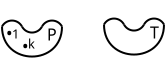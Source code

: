 <?xml version="1.0" encoding="UTF-8"?>
<dia:diagram xmlns:dia="http://www.lysator.liu.se/~alla/dia/">
  <dia:layer name="Background" visible="true">
    <dia:group>
      <dia:object type="Standard - BezierLine" version="0" id="O0">
        <dia:attribute name="obj_pos">
          <dia:point val="4,3"/>
        </dia:attribute>
        <dia:attribute name="obj_bb">
          <dia:rectangle val="3.95,2.95;7.05,3.05"/>
        </dia:attribute>
        <dia:attribute name="bez_points">
          <dia:point val="4,3"/>
          <dia:point val="4,5"/>
          <dia:point val="7,5"/>
          <dia:point val="7,3"/>
        </dia:attribute>
        <dia:attribute name="corner_types">
          <dia:enum val="0"/>
          <dia:enum val="0"/>
        </dia:attribute>
      </dia:object>
      <dia:object type="Standard - Arc" version="0" id="O1">
        <dia:attribute name="obj_pos">
          <dia:point val="5,3"/>
        </dia:attribute>
        <dia:attribute name="obj_bb">
          <dia:rectangle val="4.95,2.95;6.05,3.35"/>
        </dia:attribute>
        <dia:attribute name="conn_endpoints">
          <dia:point val="5,3"/>
          <dia:point val="6,3"/>
        </dia:attribute>
        <dia:attribute name="curve_distance">
          <dia:real val="0.3"/>
        </dia:attribute>
      </dia:object>
      <dia:object type="Standard - Arc" version="0" id="O2">
        <dia:attribute name="obj_pos">
          <dia:point val="4,3"/>
        </dia:attribute>
        <dia:attribute name="obj_bb">
          <dia:rectangle val="3.95,2.65;5.05,3.05"/>
        </dia:attribute>
        <dia:attribute name="conn_endpoints">
          <dia:point val="4,3"/>
          <dia:point val="5,3"/>
        </dia:attribute>
        <dia:attribute name="curve_distance">
          <dia:real val="-0.3"/>
        </dia:attribute>
      </dia:object>
      <dia:object type="Standard - Arc" version="0" id="O3">
        <dia:attribute name="obj_pos">
          <dia:point val="6,3"/>
        </dia:attribute>
        <dia:attribute name="obj_bb">
          <dia:rectangle val="5.95,2.65;7.05,3.05"/>
        </dia:attribute>
        <dia:attribute name="conn_endpoints">
          <dia:point val="6,3"/>
          <dia:point val="7,3"/>
        </dia:attribute>
        <dia:attribute name="curve_distance">
          <dia:real val="-0.3"/>
        </dia:attribute>
      </dia:object>
    </dia:group>
    <dia:group>
      <dia:object type="Standard - BezierLine" version="0" id="O4">
        <dia:attribute name="obj_pos">
          <dia:point val="9.1,2.9"/>
        </dia:attribute>
        <dia:attribute name="obj_bb">
          <dia:rectangle val="9.05,2.85;12.15,2.95"/>
        </dia:attribute>
        <dia:attribute name="bez_points">
          <dia:point val="9.1,2.9"/>
          <dia:point val="9.1,4.9"/>
          <dia:point val="12.1,4.9"/>
          <dia:point val="12.1,2.9"/>
        </dia:attribute>
        <dia:attribute name="corner_types">
          <dia:enum val="0"/>
          <dia:enum val="0"/>
        </dia:attribute>
      </dia:object>
      <dia:object type="Standard - Arc" version="0" id="O5">
        <dia:attribute name="obj_pos">
          <dia:point val="10.1,2.9"/>
        </dia:attribute>
        <dia:attribute name="obj_bb">
          <dia:rectangle val="10.05,2.85;11.15,3.25"/>
        </dia:attribute>
        <dia:attribute name="conn_endpoints">
          <dia:point val="10.1,2.9"/>
          <dia:point val="11.1,2.9"/>
        </dia:attribute>
        <dia:attribute name="curve_distance">
          <dia:real val="0.3"/>
        </dia:attribute>
      </dia:object>
      <dia:object type="Standard - Arc" version="0" id="O6">
        <dia:attribute name="obj_pos">
          <dia:point val="9.1,2.9"/>
        </dia:attribute>
        <dia:attribute name="obj_bb">
          <dia:rectangle val="9.05,2.55;10.15,2.95"/>
        </dia:attribute>
        <dia:attribute name="conn_endpoints">
          <dia:point val="9.1,2.9"/>
          <dia:point val="10.1,2.9"/>
        </dia:attribute>
        <dia:attribute name="curve_distance">
          <dia:real val="-0.3"/>
        </dia:attribute>
      </dia:object>
      <dia:object type="Standard - Arc" version="0" id="O7">
        <dia:attribute name="obj_pos">
          <dia:point val="11.1,2.9"/>
        </dia:attribute>
        <dia:attribute name="obj_bb">
          <dia:rectangle val="11.05,2.55;12.15,2.95"/>
        </dia:attribute>
        <dia:attribute name="conn_endpoints">
          <dia:point val="11.1,2.9"/>
          <dia:point val="12.1,2.9"/>
        </dia:attribute>
        <dia:attribute name="curve_distance">
          <dia:real val="-0.3"/>
        </dia:attribute>
      </dia:object>
    </dia:group>
    <dia:object type="Standard - Text" version="0" id="O8">
      <dia:attribute name="obj_pos">
        <dia:point val="5.7,4"/>
      </dia:attribute>
      <dia:attribute name="obj_bb">
        <dia:rectangle val="5.683,3.433;5.7,4.435"/>
      </dia:attribute>
      <dia:attribute name="text">
        <dia:composite type="text">
          <dia:attribute name="string">
            <dia:string>##</dia:string>
          </dia:attribute>
          <dia:attribute name="font">
            <dia:font family="sans" style="0" name="Helvetica"/>
          </dia:attribute>
          <dia:attribute name="height">
            <dia:real val="0.8"/>
          </dia:attribute>
          <dia:attribute name="pos">
            <dia:point val="5.7,4"/>
          </dia:attribute>
          <dia:attribute name="color">
            <dia:color val="#000000"/>
          </dia:attribute>
          <dia:attribute name="alignment">
            <dia:enum val="0"/>
          </dia:attribute>
        </dia:composite>
      </dia:attribute>
    </dia:object>
    <dia:object type="Standard - Text" version="0" id="O9">
      <dia:attribute name="obj_pos">
        <dia:point val="6.25,3.7"/>
      </dia:attribute>
      <dia:attribute name="obj_bb">
        <dia:rectangle val="6.228,2.978;6.7,4.245"/>
      </dia:attribute>
      <dia:attribute name="text">
        <dia:composite type="text">
          <dia:attribute name="string">
            <dia:string>#P#</dia:string>
          </dia:attribute>
          <dia:attribute name="font">
            <dia:font family="sans" style="0" name="Helvetica"/>
          </dia:attribute>
          <dia:attribute name="height">
            <dia:real val="1"/>
          </dia:attribute>
          <dia:attribute name="pos">
            <dia:point val="6.25,3.7"/>
          </dia:attribute>
          <dia:attribute name="color">
            <dia:color val="#000000"/>
          </dia:attribute>
          <dia:attribute name="alignment">
            <dia:enum val="0"/>
          </dia:attribute>
        </dia:composite>
      </dia:attribute>
    </dia:object>
    <dia:object type="Standard - Text" version="0" id="O10">
      <dia:attribute name="obj_pos">
        <dia:point val="11.4,3.6"/>
      </dia:attribute>
      <dia:attribute name="obj_bb">
        <dia:rectangle val="11.377,2.877;11.85,4.145"/>
      </dia:attribute>
      <dia:attribute name="text">
        <dia:composite type="text">
          <dia:attribute name="string">
            <dia:string>#T#</dia:string>
          </dia:attribute>
          <dia:attribute name="font">
            <dia:font family="sans" style="0" name="Helvetica"/>
          </dia:attribute>
          <dia:attribute name="height">
            <dia:real val="1"/>
          </dia:attribute>
          <dia:attribute name="pos">
            <dia:point val="11.4,3.6"/>
          </dia:attribute>
          <dia:attribute name="color">
            <dia:color val="#000000"/>
          </dia:attribute>
          <dia:attribute name="alignment">
            <dia:enum val="0"/>
          </dia:attribute>
        </dia:composite>
      </dia:attribute>
    </dia:object>
    <dia:group>
      <dia:object type="Standard - Text" version="0" id="O11">
        <dia:attribute name="obj_pos">
          <dia:point val="5.3,4.1"/>
        </dia:attribute>
        <dia:attribute name="obj_bb">
          <dia:rectangle val="5.3,3.55;5.65,4.5"/>
        </dia:attribute>
        <dia:attribute name="text">
          <dia:composite type="text">
            <dia:attribute name="string">
              <dia:string>#k#</dia:string>
            </dia:attribute>
            <dia:attribute name="font">
              <dia:font family="sans" style="0" name="Helvetica"/>
            </dia:attribute>
            <dia:attribute name="height">
              <dia:real val="0.8"/>
            </dia:attribute>
            <dia:attribute name="pos">
              <dia:point val="5.3,4.1"/>
            </dia:attribute>
            <dia:attribute name="color">
              <dia:color val="#000000"/>
            </dia:attribute>
            <dia:attribute name="alignment">
              <dia:enum val="0"/>
            </dia:attribute>
          </dia:composite>
        </dia:attribute>
      </dia:object>
      <dia:object type="Standard - Text" version="0" id="O12">
        <dia:attribute name="obj_pos">
          <dia:point val="4.95,4.085"/>
        </dia:attribute>
        <dia:attribute name="obj_bb">
          <dia:rectangle val="4.95,2.685;5.4,5.035"/>
        </dia:attribute>
        <dia:attribute name="text">
          <dia:composite type="text">
            <dia:attribute name="string">
              <dia:string>#.#</dia:string>
            </dia:attribute>
            <dia:attribute name="font">
              <dia:font family="sans" style="0" name="Helvetica"/>
            </dia:attribute>
            <dia:attribute name="height">
              <dia:real val="2"/>
            </dia:attribute>
            <dia:attribute name="pos">
              <dia:point val="4.95,4.085"/>
            </dia:attribute>
            <dia:attribute name="color">
              <dia:color val="#000000"/>
            </dia:attribute>
            <dia:attribute name="alignment">
              <dia:enum val="0"/>
            </dia:attribute>
          </dia:composite>
        </dia:attribute>
      </dia:object>
    </dia:group>
    <dia:group>
      <dia:object type="Standard - Text" version="0" id="O13">
        <dia:attribute name="obj_pos">
          <dia:point val="4.5,3.6"/>
        </dia:attribute>
        <dia:attribute name="obj_bb">
          <dia:rectangle val="4.5,3.05;4.9,4"/>
        </dia:attribute>
        <dia:attribute name="text">
          <dia:composite type="text">
            <dia:attribute name="string">
              <dia:string>#1#</dia:string>
            </dia:attribute>
            <dia:attribute name="font">
              <dia:font family="sans" style="0" name="Helvetica"/>
            </dia:attribute>
            <dia:attribute name="height">
              <dia:real val="0.8"/>
            </dia:attribute>
            <dia:attribute name="pos">
              <dia:point val="4.5,3.6"/>
            </dia:attribute>
            <dia:attribute name="color">
              <dia:color val="#000000"/>
            </dia:attribute>
            <dia:attribute name="alignment">
              <dia:enum val="0"/>
            </dia:attribute>
          </dia:composite>
        </dia:attribute>
      </dia:object>
      <dia:object type="Standard - Text" version="0" id="O14">
        <dia:attribute name="obj_pos">
          <dia:point val="4.15,3.435"/>
        </dia:attribute>
        <dia:attribute name="obj_bb">
          <dia:rectangle val="4.15,2.035;4.6,4.385"/>
        </dia:attribute>
        <dia:attribute name="text">
          <dia:composite type="text">
            <dia:attribute name="string">
              <dia:string>#.#</dia:string>
            </dia:attribute>
            <dia:attribute name="font">
              <dia:font family="sans" style="0" name="Helvetica"/>
            </dia:attribute>
            <dia:attribute name="height">
              <dia:real val="2"/>
            </dia:attribute>
            <dia:attribute name="pos">
              <dia:point val="4.15,3.435"/>
            </dia:attribute>
            <dia:attribute name="color">
              <dia:color val="#000000"/>
            </dia:attribute>
            <dia:attribute name="alignment">
              <dia:enum val="0"/>
            </dia:attribute>
          </dia:composite>
        </dia:attribute>
      </dia:object>
    </dia:group>
  </dia:layer>
</dia:diagram>
